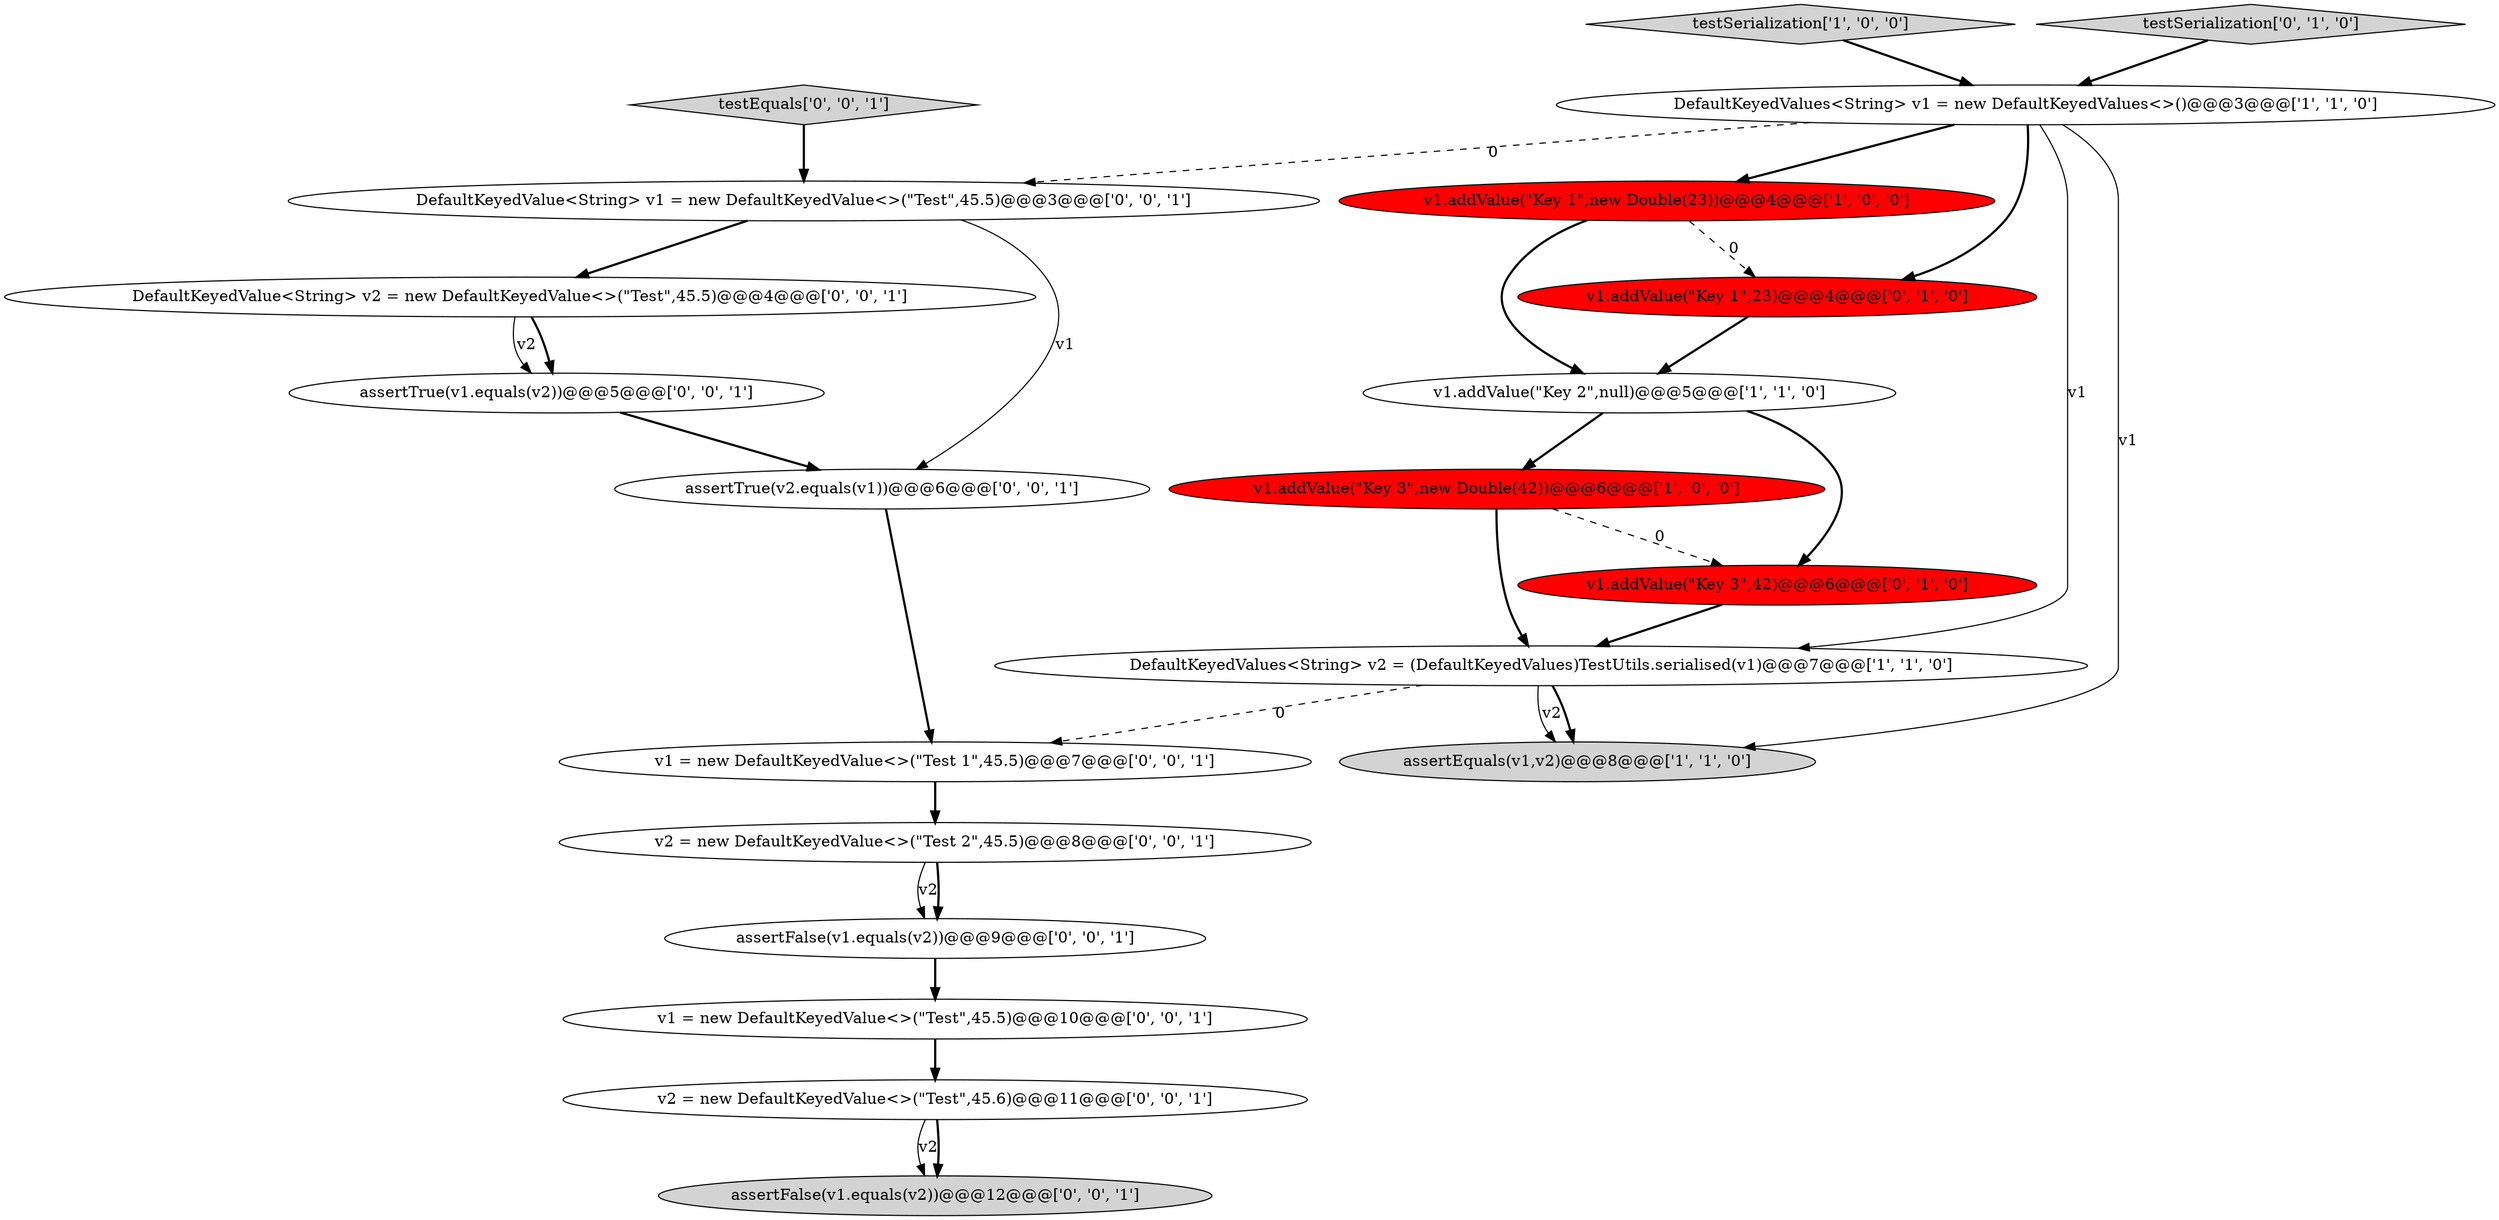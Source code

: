 digraph {
4 [style = filled, label = "assertEquals(v1,v2)@@@8@@@['1', '1', '0']", fillcolor = lightgray, shape = ellipse image = "AAA0AAABBB1BBB"];
0 [style = filled, label = "testSerialization['1', '0', '0']", fillcolor = lightgray, shape = diamond image = "AAA0AAABBB1BBB"];
6 [style = filled, label = "v1.addValue(\"Key 3\",new Double(42))@@@6@@@['1', '0', '0']", fillcolor = red, shape = ellipse image = "AAA1AAABBB1BBB"];
8 [style = filled, label = "v1.addValue(\"Key 3\",42)@@@6@@@['0', '1', '0']", fillcolor = red, shape = ellipse image = "AAA1AAABBB2BBB"];
12 [style = filled, label = "v1 = new DefaultKeyedValue<>(\"Test\",45.5)@@@10@@@['0', '0', '1']", fillcolor = white, shape = ellipse image = "AAA0AAABBB3BBB"];
15 [style = filled, label = "assertTrue(v1.equals(v2))@@@5@@@['0', '0', '1']", fillcolor = white, shape = ellipse image = "AAA0AAABBB3BBB"];
20 [style = filled, label = "v2 = new DefaultKeyedValue<>(\"Test 2\",45.5)@@@8@@@['0', '0', '1']", fillcolor = white, shape = ellipse image = "AAA0AAABBB3BBB"];
17 [style = filled, label = "assertFalse(v1.equals(v2))@@@12@@@['0', '0', '1']", fillcolor = lightgray, shape = ellipse image = "AAA0AAABBB3BBB"];
9 [style = filled, label = "testSerialization['0', '1', '0']", fillcolor = lightgray, shape = diamond image = "AAA0AAABBB2BBB"];
19 [style = filled, label = "assertTrue(v2.equals(v1))@@@6@@@['0', '0', '1']", fillcolor = white, shape = ellipse image = "AAA0AAABBB3BBB"];
14 [style = filled, label = "DefaultKeyedValue<String> v1 = new DefaultKeyedValue<>(\"Test\",45.5)@@@3@@@['0', '0', '1']", fillcolor = white, shape = ellipse image = "AAA0AAABBB3BBB"];
1 [style = filled, label = "v1.addValue(\"Key 2\",null)@@@5@@@['1', '1', '0']", fillcolor = white, shape = ellipse image = "AAA0AAABBB1BBB"];
5 [style = filled, label = "DefaultKeyedValues<String> v1 = new DefaultKeyedValues<>()@@@3@@@['1', '1', '0']", fillcolor = white, shape = ellipse image = "AAA0AAABBB1BBB"];
10 [style = filled, label = "v1 = new DefaultKeyedValue<>(\"Test 1\",45.5)@@@7@@@['0', '0', '1']", fillcolor = white, shape = ellipse image = "AAA0AAABBB3BBB"];
16 [style = filled, label = "v2 = new DefaultKeyedValue<>(\"Test\",45.6)@@@11@@@['0', '0', '1']", fillcolor = white, shape = ellipse image = "AAA0AAABBB3BBB"];
13 [style = filled, label = "testEquals['0', '0', '1']", fillcolor = lightgray, shape = diamond image = "AAA0AAABBB3BBB"];
3 [style = filled, label = "DefaultKeyedValues<String> v2 = (DefaultKeyedValues)TestUtils.serialised(v1)@@@7@@@['1', '1', '0']", fillcolor = white, shape = ellipse image = "AAA0AAABBB1BBB"];
7 [style = filled, label = "v1.addValue(\"Key 1\",23)@@@4@@@['0', '1', '0']", fillcolor = red, shape = ellipse image = "AAA1AAABBB2BBB"];
11 [style = filled, label = "assertFalse(v1.equals(v2))@@@9@@@['0', '0', '1']", fillcolor = white, shape = ellipse image = "AAA0AAABBB3BBB"];
18 [style = filled, label = "DefaultKeyedValue<String> v2 = new DefaultKeyedValue<>(\"Test\",45.5)@@@4@@@['0', '0', '1']", fillcolor = white, shape = ellipse image = "AAA0AAABBB3BBB"];
2 [style = filled, label = "v1.addValue(\"Key 1\",new Double(23))@@@4@@@['1', '0', '0']", fillcolor = red, shape = ellipse image = "AAA1AAABBB1BBB"];
3->4 [style = solid, label="v2"];
6->3 [style = bold, label=""];
6->8 [style = dashed, label="0"];
10->20 [style = bold, label=""];
5->14 [style = dashed, label="0"];
7->1 [style = bold, label=""];
1->8 [style = bold, label=""];
5->3 [style = solid, label="v1"];
2->1 [style = bold, label=""];
16->17 [style = solid, label="v2"];
8->3 [style = bold, label=""];
18->15 [style = bold, label=""];
19->10 [style = bold, label=""];
11->12 [style = bold, label=""];
12->16 [style = bold, label=""];
16->17 [style = bold, label=""];
15->19 [style = bold, label=""];
18->15 [style = solid, label="v2"];
2->7 [style = dashed, label="0"];
3->4 [style = bold, label=""];
5->2 [style = bold, label=""];
1->6 [style = bold, label=""];
20->11 [style = solid, label="v2"];
9->5 [style = bold, label=""];
14->19 [style = solid, label="v1"];
5->7 [style = bold, label=""];
14->18 [style = bold, label=""];
3->10 [style = dashed, label="0"];
5->4 [style = solid, label="v1"];
13->14 [style = bold, label=""];
0->5 [style = bold, label=""];
20->11 [style = bold, label=""];
}
